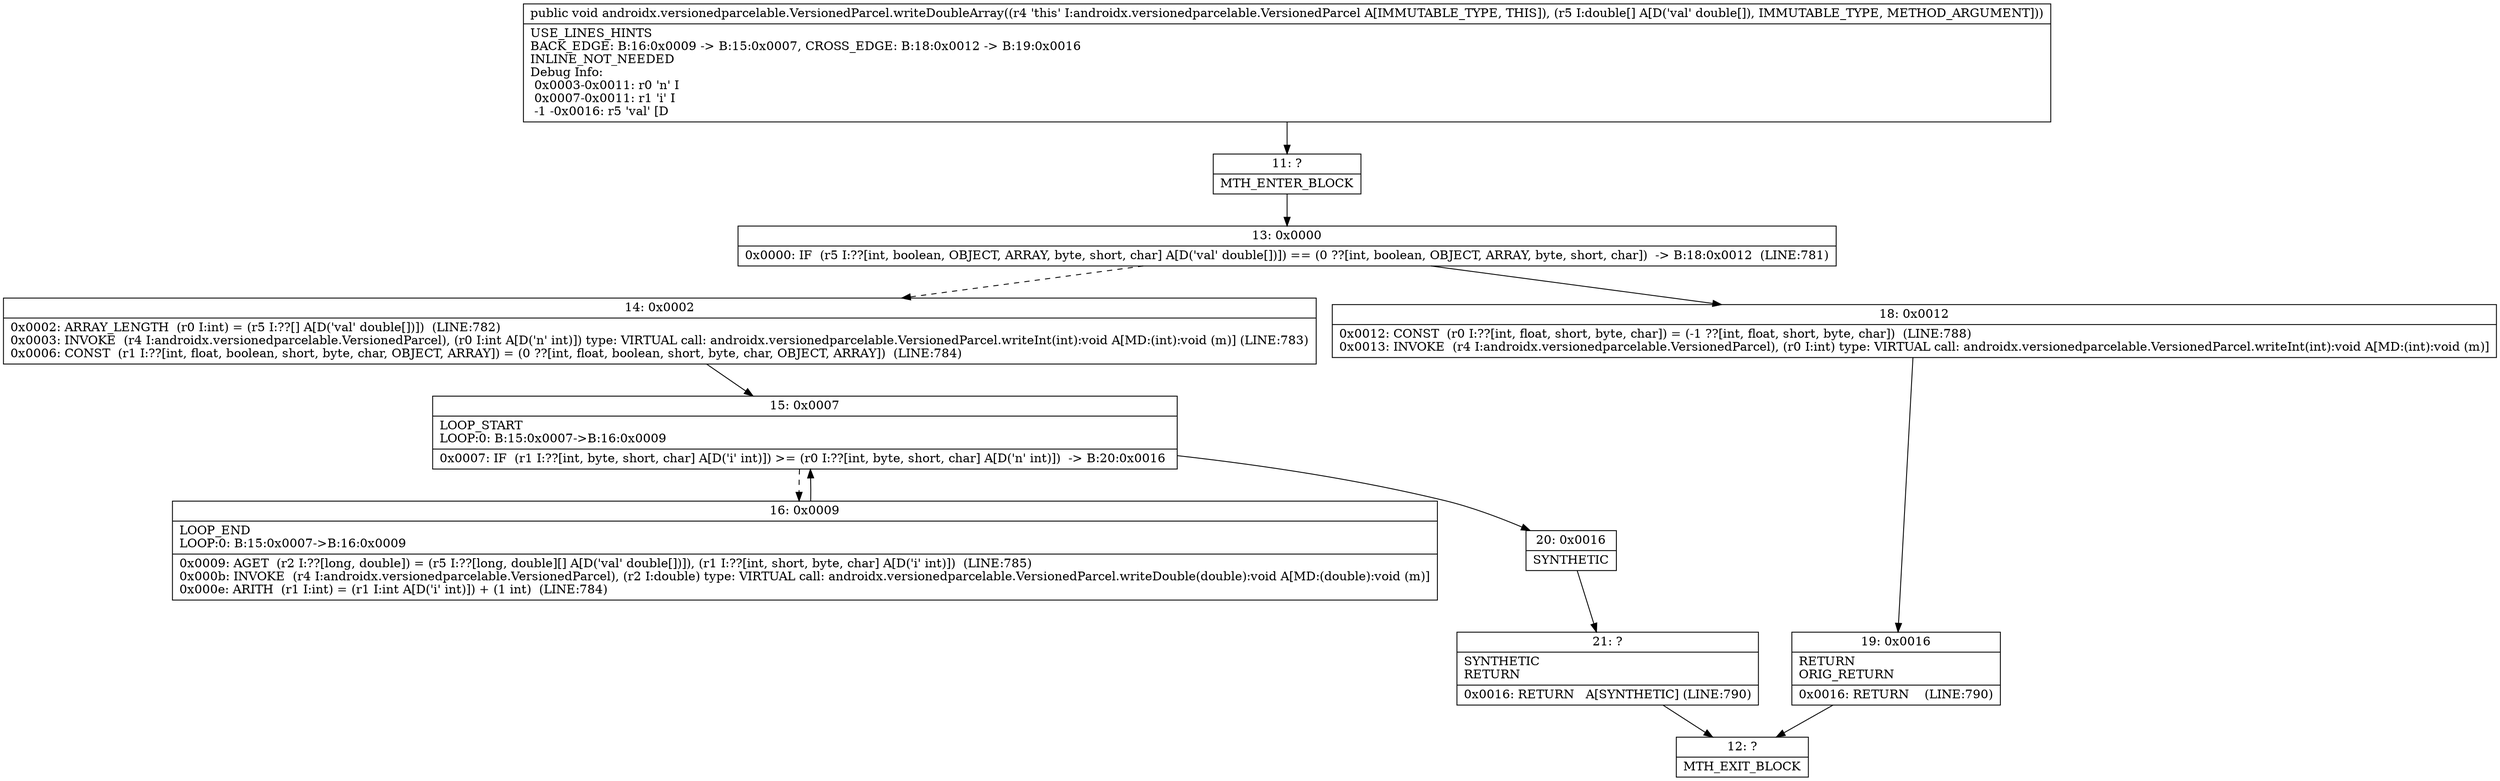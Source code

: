 digraph "CFG forandroidx.versionedparcelable.VersionedParcel.writeDoubleArray([D)V" {
Node_11 [shape=record,label="{11\:\ ?|MTH_ENTER_BLOCK\l}"];
Node_13 [shape=record,label="{13\:\ 0x0000|0x0000: IF  (r5 I:??[int, boolean, OBJECT, ARRAY, byte, short, char] A[D('val' double[])]) == (0 ??[int, boolean, OBJECT, ARRAY, byte, short, char])  \-\> B:18:0x0012  (LINE:781)\l}"];
Node_14 [shape=record,label="{14\:\ 0x0002|0x0002: ARRAY_LENGTH  (r0 I:int) = (r5 I:??[] A[D('val' double[])])  (LINE:782)\l0x0003: INVOKE  (r4 I:androidx.versionedparcelable.VersionedParcel), (r0 I:int A[D('n' int)]) type: VIRTUAL call: androidx.versionedparcelable.VersionedParcel.writeInt(int):void A[MD:(int):void (m)] (LINE:783)\l0x0006: CONST  (r1 I:??[int, float, boolean, short, byte, char, OBJECT, ARRAY]) = (0 ??[int, float, boolean, short, byte, char, OBJECT, ARRAY])  (LINE:784)\l}"];
Node_15 [shape=record,label="{15\:\ 0x0007|LOOP_START\lLOOP:0: B:15:0x0007\-\>B:16:0x0009\l|0x0007: IF  (r1 I:??[int, byte, short, char] A[D('i' int)]) \>= (r0 I:??[int, byte, short, char] A[D('n' int)])  \-\> B:20:0x0016 \l}"];
Node_16 [shape=record,label="{16\:\ 0x0009|LOOP_END\lLOOP:0: B:15:0x0007\-\>B:16:0x0009\l|0x0009: AGET  (r2 I:??[long, double]) = (r5 I:??[long, double][] A[D('val' double[])]), (r1 I:??[int, short, byte, char] A[D('i' int)])  (LINE:785)\l0x000b: INVOKE  (r4 I:androidx.versionedparcelable.VersionedParcel), (r2 I:double) type: VIRTUAL call: androidx.versionedparcelable.VersionedParcel.writeDouble(double):void A[MD:(double):void (m)]\l0x000e: ARITH  (r1 I:int) = (r1 I:int A[D('i' int)]) + (1 int)  (LINE:784)\l}"];
Node_20 [shape=record,label="{20\:\ 0x0016|SYNTHETIC\l}"];
Node_21 [shape=record,label="{21\:\ ?|SYNTHETIC\lRETURN\l|0x0016: RETURN   A[SYNTHETIC] (LINE:790)\l}"];
Node_12 [shape=record,label="{12\:\ ?|MTH_EXIT_BLOCK\l}"];
Node_18 [shape=record,label="{18\:\ 0x0012|0x0012: CONST  (r0 I:??[int, float, short, byte, char]) = (\-1 ??[int, float, short, byte, char])  (LINE:788)\l0x0013: INVOKE  (r4 I:androidx.versionedparcelable.VersionedParcel), (r0 I:int) type: VIRTUAL call: androidx.versionedparcelable.VersionedParcel.writeInt(int):void A[MD:(int):void (m)]\l}"];
Node_19 [shape=record,label="{19\:\ 0x0016|RETURN\lORIG_RETURN\l|0x0016: RETURN    (LINE:790)\l}"];
MethodNode[shape=record,label="{public void androidx.versionedparcelable.VersionedParcel.writeDoubleArray((r4 'this' I:androidx.versionedparcelable.VersionedParcel A[IMMUTABLE_TYPE, THIS]), (r5 I:double[] A[D('val' double[]), IMMUTABLE_TYPE, METHOD_ARGUMENT]))  | USE_LINES_HINTS\lBACK_EDGE: B:16:0x0009 \-\> B:15:0x0007, CROSS_EDGE: B:18:0x0012 \-\> B:19:0x0016\lINLINE_NOT_NEEDED\lDebug Info:\l  0x0003\-0x0011: r0 'n' I\l  0x0007\-0x0011: r1 'i' I\l  \-1 \-0x0016: r5 'val' [D\l}"];
MethodNode -> Node_11;Node_11 -> Node_13;
Node_13 -> Node_14[style=dashed];
Node_13 -> Node_18;
Node_14 -> Node_15;
Node_15 -> Node_16[style=dashed];
Node_15 -> Node_20;
Node_16 -> Node_15;
Node_20 -> Node_21;
Node_21 -> Node_12;
Node_18 -> Node_19;
Node_19 -> Node_12;
}

